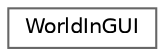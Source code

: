 digraph "Grafische Darstellung der Klassenhierarchie"
{
 // LATEX_PDF_SIZE
  bgcolor="transparent";
  edge [fontname=Helvetica,fontsize=10,labelfontname=Helvetica,labelfontsize=10];
  node [fontname=Helvetica,fontsize=10,shape=box,height=0.2,width=0.4];
  rankdir="LR";
  Node0 [id="Node000000",label="WorldInGUI",height=0.2,width=0.4,color="grey40", fillcolor="white", style="filled",URL="$d0/d07/struct_world_in_g_u_i.html",tooltip=" "];
}
